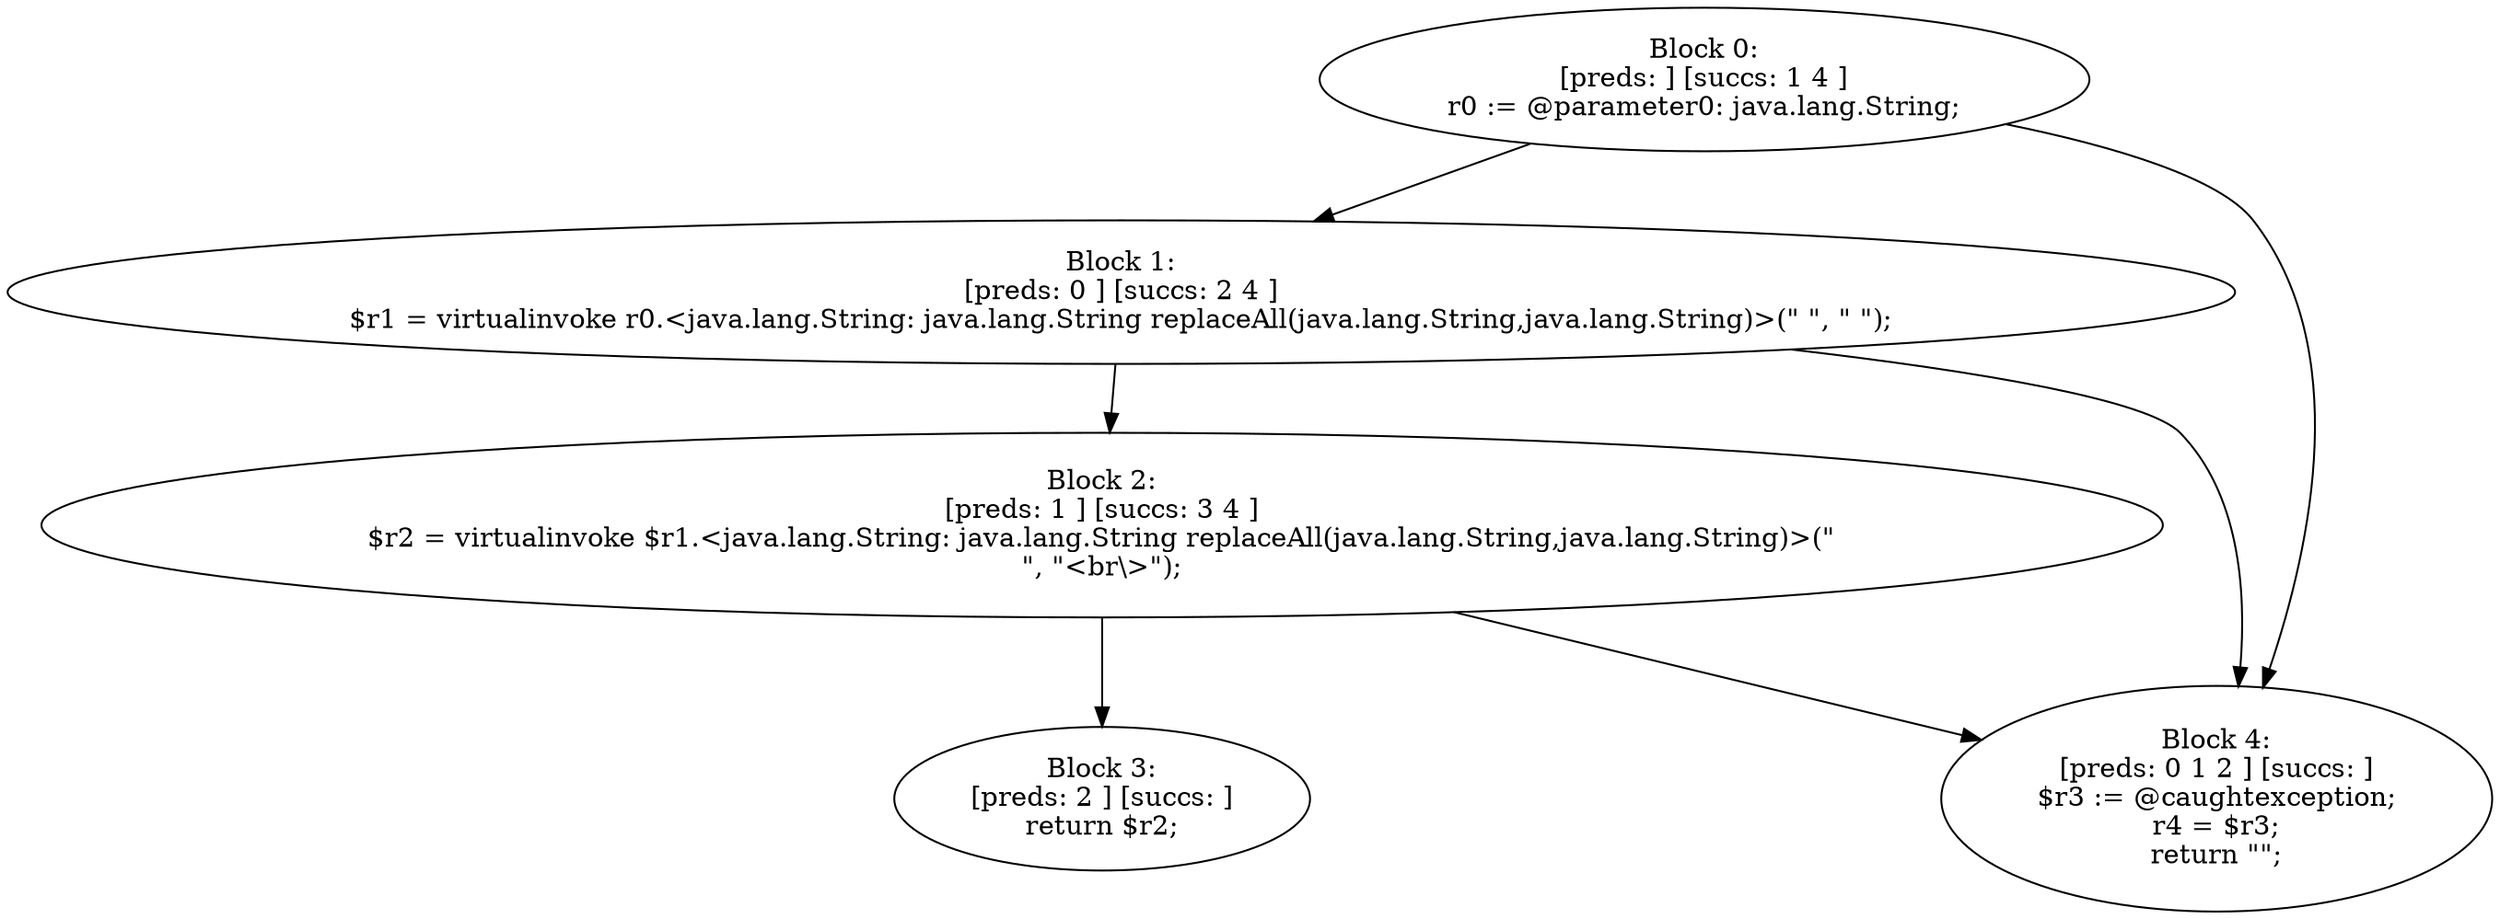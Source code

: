 digraph "unitGraph" {
    "Block 0:
[preds: ] [succs: 1 4 ]
r0 := @parameter0: java.lang.String;
"
    "Block 1:
[preds: 0 ] [succs: 2 4 ]
$r1 = virtualinvoke r0.<java.lang.String: java.lang.String replaceAll(java.lang.String,java.lang.String)>(\" \", \"&nbsp;\");
"
    "Block 2:
[preds: 1 ] [succs: 3 4 ]
$r2 = virtualinvoke $r1.<java.lang.String: java.lang.String replaceAll(java.lang.String,java.lang.String)>(\"\n\", \"<br\\>\");
"
    "Block 3:
[preds: 2 ] [succs: ]
return $r2;
"
    "Block 4:
[preds: 0 1 2 ] [succs: ]
$r3 := @caughtexception;
r4 = $r3;
return \"\";
"
    "Block 0:
[preds: ] [succs: 1 4 ]
r0 := @parameter0: java.lang.String;
"->"Block 1:
[preds: 0 ] [succs: 2 4 ]
$r1 = virtualinvoke r0.<java.lang.String: java.lang.String replaceAll(java.lang.String,java.lang.String)>(\" \", \"&nbsp;\");
";
    "Block 0:
[preds: ] [succs: 1 4 ]
r0 := @parameter0: java.lang.String;
"->"Block 4:
[preds: 0 1 2 ] [succs: ]
$r3 := @caughtexception;
r4 = $r3;
return \"\";
";
    "Block 1:
[preds: 0 ] [succs: 2 4 ]
$r1 = virtualinvoke r0.<java.lang.String: java.lang.String replaceAll(java.lang.String,java.lang.String)>(\" \", \"&nbsp;\");
"->"Block 2:
[preds: 1 ] [succs: 3 4 ]
$r2 = virtualinvoke $r1.<java.lang.String: java.lang.String replaceAll(java.lang.String,java.lang.String)>(\"\n\", \"<br\\>\");
";
    "Block 1:
[preds: 0 ] [succs: 2 4 ]
$r1 = virtualinvoke r0.<java.lang.String: java.lang.String replaceAll(java.lang.String,java.lang.String)>(\" \", \"&nbsp;\");
"->"Block 4:
[preds: 0 1 2 ] [succs: ]
$r3 := @caughtexception;
r4 = $r3;
return \"\";
";
    "Block 2:
[preds: 1 ] [succs: 3 4 ]
$r2 = virtualinvoke $r1.<java.lang.String: java.lang.String replaceAll(java.lang.String,java.lang.String)>(\"\n\", \"<br\\>\");
"->"Block 3:
[preds: 2 ] [succs: ]
return $r2;
";
    "Block 2:
[preds: 1 ] [succs: 3 4 ]
$r2 = virtualinvoke $r1.<java.lang.String: java.lang.String replaceAll(java.lang.String,java.lang.String)>(\"\n\", \"<br\\>\");
"->"Block 4:
[preds: 0 1 2 ] [succs: ]
$r3 := @caughtexception;
r4 = $r3;
return \"\";
";
}
